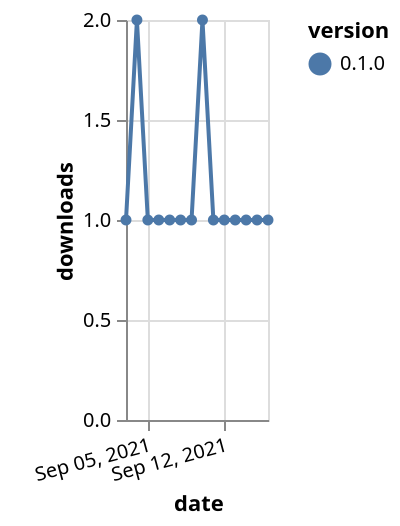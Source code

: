 {"$schema": "https://vega.github.io/schema/vega-lite/v5.json", "description": "A simple bar chart with embedded data.", "data": {"values": [{"date": "2021-09-03", "total": 117, "delta": 1, "version": "0.1.0"}, {"date": "2021-09-04", "total": 119, "delta": 2, "version": "0.1.0"}, {"date": "2021-09-05", "total": 120, "delta": 1, "version": "0.1.0"}, {"date": "2021-09-06", "total": 121, "delta": 1, "version": "0.1.0"}, {"date": "2021-09-07", "total": 122, "delta": 1, "version": "0.1.0"}, {"date": "2021-09-08", "total": 123, "delta": 1, "version": "0.1.0"}, {"date": "2021-09-09", "total": 124, "delta": 1, "version": "0.1.0"}, {"date": "2021-09-10", "total": 126, "delta": 2, "version": "0.1.0"}, {"date": "2021-09-11", "total": 127, "delta": 1, "version": "0.1.0"}, {"date": "2021-09-12", "total": 128, "delta": 1, "version": "0.1.0"}, {"date": "2021-09-13", "total": 129, "delta": 1, "version": "0.1.0"}, {"date": "2021-09-14", "total": 130, "delta": 1, "version": "0.1.0"}, {"date": "2021-09-15", "total": 131, "delta": 1, "version": "0.1.0"}, {"date": "2021-09-16", "total": 132, "delta": 1, "version": "0.1.0"}]}, "width": "container", "mark": {"type": "line", "point": {"filled": true}}, "encoding": {"x": {"field": "date", "type": "temporal", "timeUnit": "yearmonthdate", "title": "date", "axis": {"labelAngle": -15}}, "y": {"field": "delta", "type": "quantitative", "title": "downloads"}, "color": {"field": "version", "type": "nominal"}, "tooltip": {"field": "delta"}}}